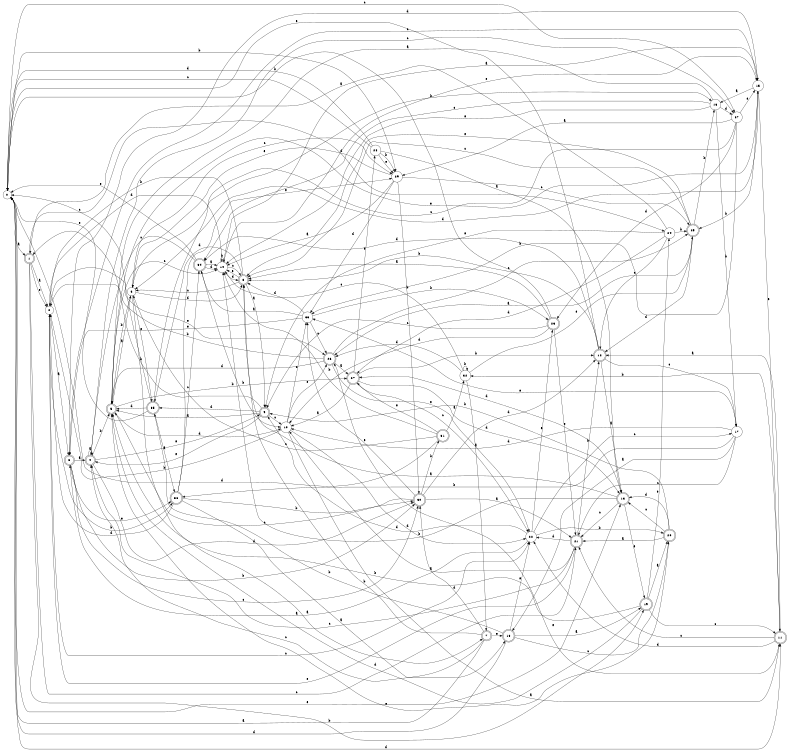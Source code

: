 digraph n31_6 {
__start0 [label="" shape="none"];

rankdir=LR;
size="8,5";

s0 [style="filled", color="black", fillcolor="white" shape="circle", label="0"];
s1 [style="rounded,filled", color="black", fillcolor="white" shape="doublecircle", label="1"];
s2 [style="filled", color="black", fillcolor="white" shape="circle", label="2"];
s3 [style="rounded,filled", color="black", fillcolor="white" shape="doublecircle", label="3"];
s4 [style="rounded,filled", color="black", fillcolor="white" shape="doublecircle", label="4"];
s5 [style="rounded,filled", color="black", fillcolor="white" shape="doublecircle", label="5"];
s6 [style="filled", color="black", fillcolor="white" shape="circle", label="6"];
s7 [style="rounded,filled", color="black", fillcolor="white" shape="doublecircle", label="7"];
s8 [style="rounded,filled", color="black", fillcolor="white" shape="doublecircle", label="8"];
s9 [style="rounded,filled", color="black", fillcolor="white" shape="doublecircle", label="9"];
s10 [style="filled", color="black", fillcolor="white" shape="circle", label="10"];
s11 [style="rounded,filled", color="black", fillcolor="white" shape="doublecircle", label="11"];
s12 [style="rounded,filled", color="black", fillcolor="white" shape="doublecircle", label="12"];
s13 [style="rounded,filled", color="black", fillcolor="white" shape="doublecircle", label="13"];
s14 [style="filled", color="black", fillcolor="white" shape="circle", label="14"];
s15 [style="filled", color="black", fillcolor="white" shape="circle", label="15"];
s16 [style="filled", color="black", fillcolor="white" shape="circle", label="16"];
s17 [style="filled", color="black", fillcolor="white" shape="circle", label="17"];
s18 [style="rounded,filled", color="black", fillcolor="white" shape="doublecircle", label="18"];
s19 [style="rounded,filled", color="black", fillcolor="white" shape="doublecircle", label="19"];
s20 [style="rounded,filled", color="black", fillcolor="white" shape="doublecircle", label="20"];
s21 [style="rounded,filled", color="black", fillcolor="white" shape="doublecircle", label="21"];
s22 [style="filled", color="black", fillcolor="white" shape="circle", label="22"];
s23 [style="rounded,filled", color="black", fillcolor="white" shape="doublecircle", label="23"];
s24 [style="filled", color="black", fillcolor="white" shape="circle", label="24"];
s25 [style="rounded,filled", color="black", fillcolor="white" shape="doublecircle", label="25"];
s26 [style="rounded,filled", color="black", fillcolor="white" shape="doublecircle", label="26"];
s27 [style="rounded,filled", color="black", fillcolor="white" shape="doublecircle", label="27"];
s28 [style="filled", color="black", fillcolor="white" shape="circle", label="28"];
s29 [style="filled", color="black", fillcolor="white" shape="circle", label="29"];
s30 [style="rounded,filled", color="black", fillcolor="white" shape="doublecircle", label="30"];
s31 [style="rounded,filled", color="black", fillcolor="white" shape="doublecircle", label="31"];
s32 [style="filled", color="black", fillcolor="white" shape="circle", label="32"];
s33 [style="filled", color="black", fillcolor="white" shape="circle", label="33"];
s34 [style="rounded,filled", color="black", fillcolor="white" shape="doublecircle", label="34"];
s35 [style="rounded,filled", color="black", fillcolor="white" shape="doublecircle", label="35"];
s36 [style="rounded,filled", color="black", fillcolor="white" shape="doublecircle", label="36"];
s37 [style="filled", color="black", fillcolor="white" shape="circle", label="37"];
s0 -> s1 [label="a"];
s0 -> s29 [label="b"];
s0 -> s37 [label="c"];
s0 -> s11 [label="d"];
s0 -> s13 [label="e"];
s1 -> s2 [label="a"];
s1 -> s19 [label="b"];
s1 -> s21 [label="c"];
s1 -> s24 [label="d"];
s1 -> s2 [label="e"];
s2 -> s3 [label="a"];
s2 -> s36 [label="b"];
s2 -> s22 [label="c"];
s2 -> s14 [label="d"];
s2 -> s26 [label="e"];
s3 -> s4 [label="a"];
s3 -> s30 [label="b"];
s3 -> s30 [label="c"];
s3 -> s15 [label="d"];
s3 -> s36 [label="e"];
s4 -> s4 [label="a"];
s4 -> s5 [label="b"];
s4 -> s37 [label="c"];
s4 -> s30 [label="d"];
s4 -> s9 [label="e"];
s5 -> s6 [label="a"];
s5 -> s27 [label="b"];
s5 -> s14 [label="c"];
s5 -> s10 [label="d"];
s5 -> s15 [label="e"];
s6 -> s7 [label="a"];
s6 -> s5 [label="b"];
s6 -> s29 [label="c"];
s6 -> s8 [label="d"];
s6 -> s35 [label="e"];
s7 -> s0 [label="a"];
s7 -> s8 [label="b"];
s7 -> s4 [label="c"];
s7 -> s30 [label="d"];
s7 -> s18 [label="e"];
s8 -> s9 [label="a"];
s8 -> s2 [label="b"];
s8 -> s6 [label="c"];
s8 -> s35 [label="d"];
s8 -> s14 [label="e"];
s9 -> s5 [label="a"];
s9 -> s1 [label="b"];
s9 -> s10 [label="c"];
s9 -> s35 [label="d"];
s9 -> s4 [label="e"];
s10 -> s11 [label="a"];
s10 -> s2 [label="b"];
s10 -> s33 [label="c"];
s10 -> s22 [label="d"];
s10 -> s26 [label="e"];
s11 -> s12 [label="a"];
s11 -> s32 [label="b"];
s11 -> s21 [label="c"];
s11 -> s22 [label="d"];
s11 -> s26 [label="e"];
s12 -> s13 [label="a"];
s12 -> s8 [label="b"];
s12 -> s17 [label="c"];
s12 -> s34 [label="d"];
s12 -> s0 [label="e"];
s13 -> s8 [label="a"];
s13 -> s14 [label="b"];
s13 -> s21 [label="c"];
s13 -> s27 [label="d"];
s13 -> s19 [label="e"];
s14 -> s15 [label="a"];
s14 -> s14 [label="b"];
s14 -> s8 [label="c"];
s14 -> s8 [label="d"];
s14 -> s15 [label="e"];
s15 -> s16 [label="a"];
s15 -> s25 [label="b"];
s15 -> s3 [label="c"];
s15 -> s6 [label="d"];
s15 -> s11 [label="e"];
s16 -> s5 [label="a"];
s16 -> s17 [label="b"];
s16 -> s34 [label="c"];
s16 -> s37 [label="d"];
s16 -> s14 [label="e"];
s17 -> s18 [label="a"];
s17 -> s36 [label="b"];
s17 -> s21 [label="c"];
s17 -> s10 [label="d"];
s17 -> s33 [label="e"];
s18 -> s19 [label="a"];
s18 -> s35 [label="b"];
s18 -> s20 [label="c"];
s18 -> s0 [label="d"];
s18 -> s22 [label="e"];
s19 -> s20 [label="a"];
s19 -> s5 [label="b"];
s19 -> s11 [label="c"];
s19 -> s5 [label="d"];
s19 -> s24 [label="e"];
s20 -> s21 [label="a"];
s20 -> s9 [label="b"];
s20 -> s13 [label="c"];
s20 -> s13 [label="d"];
s20 -> s5 [label="e"];
s21 -> s10 [label="a"];
s21 -> s12 [label="b"];
s21 -> s4 [label="c"];
s21 -> s22 [label="d"];
s21 -> s2 [label="e"];
s22 -> s3 [label="a"];
s22 -> s20 [label="b"];
s22 -> s17 [label="c"];
s22 -> s9 [label="d"];
s22 -> s23 [label="e"];
s23 -> s8 [label="a"];
s23 -> s0 [label="b"];
s23 -> s9 [label="c"];
s23 -> s10 [label="d"];
s23 -> s21 [label="e"];
s24 -> s1 [label="a"];
s24 -> s25 [label="b"];
s24 -> s12 [label="c"];
s24 -> s27 [label="d"];
s24 -> s9 [label="e"];
s25 -> s26 [label="a"];
s25 -> s16 [label="b"];
s25 -> s8 [label="c"];
s25 -> s12 [label="d"];
s25 -> s8 [label="e"];
s26 -> s27 [label="a"];
s26 -> s2 [label="b"];
s26 -> s25 [label="c"];
s26 -> s5 [label="d"];
s26 -> s22 [label="e"];
s27 -> s10 [label="a"];
s27 -> s12 [label="b"];
s27 -> s22 [label="c"];
s27 -> s13 [label="d"];
s27 -> s28 [label="e"];
s28 -> s13 [label="a"];
s28 -> s29 [label="b"];
s28 -> s0 [label="c"];
s28 -> s0 [label="d"];
s28 -> s29 [label="e"];
s29 -> s14 [label="a"];
s29 -> s30 [label="b"];
s29 -> s25 [label="c"];
s29 -> s33 [label="d"];
s29 -> s6 [label="e"];
s30 -> s21 [label="a"];
s30 -> s31 [label="b"];
s30 -> s5 [label="c"];
s30 -> s12 [label="d"];
s30 -> s33 [label="e"];
s31 -> s32 [label="a"];
s31 -> s14 [label="b"];
s31 -> s6 [label="c"];
s31 -> s0 [label="d"];
s31 -> s27 [label="e"];
s32 -> s7 [label="a"];
s32 -> s32 [label="b"];
s32 -> s14 [label="c"];
s32 -> s26 [label="d"];
s32 -> s25 [label="e"];
s33 -> s34 [label="a"];
s33 -> s23 [label="b"];
s33 -> s26 [label="c"];
s33 -> s8 [label="d"];
s33 -> s3 [label="e"];
s34 -> s14 [label="a"];
s34 -> s10 [label="b"];
s34 -> s4 [label="c"];
s34 -> s14 [label="d"];
s34 -> s0 [label="e"];
s35 -> s36 [label="a"];
s35 -> s16 [label="b"];
s35 -> s0 [label="c"];
s35 -> s5 [label="d"];
s35 -> s0 [label="e"];
s36 -> s18 [label="a"];
s36 -> s30 [label="b"];
s36 -> s34 [label="c"];
s36 -> s2 [label="d"];
s36 -> s29 [label="e"];
s37 -> s29 [label="a"];
s37 -> s33 [label="b"];
s37 -> s6 [label="c"];
s37 -> s23 [label="d"];
s37 -> s15 [label="e"];

}